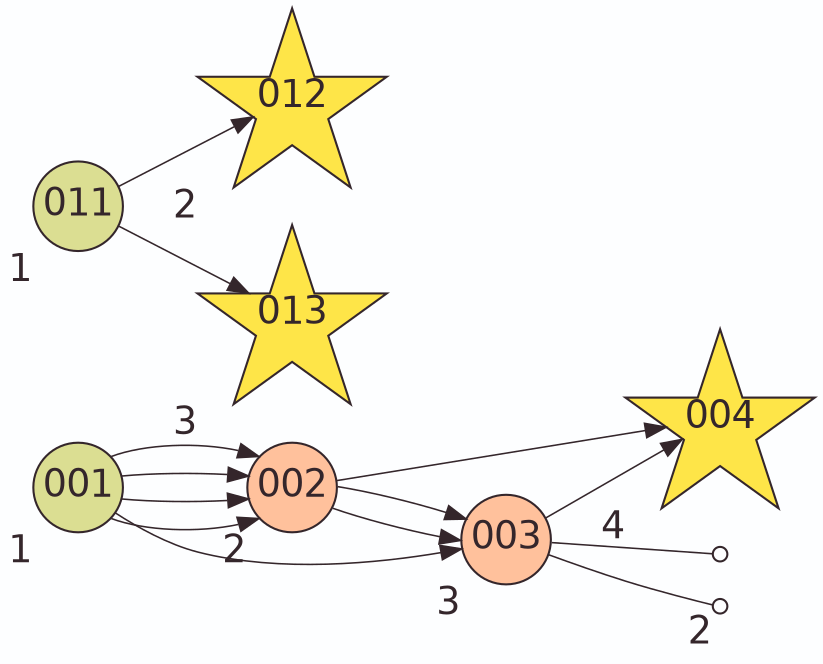 digraph G {
    layout=dot
    rankdir=LR
    bgcolor="#FDFEFF"
    edge [color="#34262B" penwidth=0.75]
    node [
        shape=star
        fixedsize=true
        width=0.3
        height=0.3
        fillcolor="#FEE548"
        color="#34262B"
        fontcolor="#34262B"
        fontsize=18
        penwidth=1
        style=filled
        label=""
    ]
    
    node [width=1.2 height=1.2 fontname=Helvetica label="\N"]
    004
    012
    013
    node [ width=0.6 height=0.6 shape=circle fillcolor="#FFC19C"]
    002 [xlabel=2]
    003 [xlabel=3]
    004 [xlabel=4]
    012 [xlabel=2]
    013 [xlabel=3]
    node [fillcolor="#DBDE92"]
    
    001 [xlabel=1]
    011 [xlabel=1]
    
    001 -> 002
    001 -> 002
    001 -> 002
    001 -> 002
    001 -> 003
    002 -> 003
    002 -> 003
    002 -> 004
    003 -> 004
    011 -> 012
    011 -> 013
    node [width=0.1 height=0.1 label="" fillcolor=none]
    0102
    0202 [xlabel=2]
    edge [arrowhead=none]
    003 -> 0102
    003 -> 0202
}
